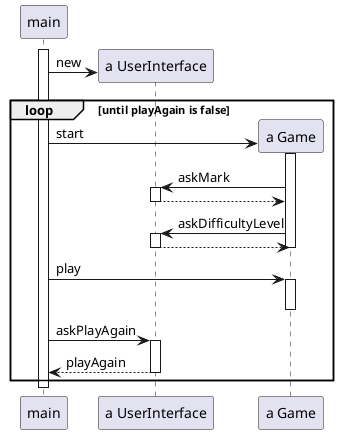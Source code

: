 @startuml
participant main

activate main

create "a UserInterface" as ui
main -> ui : new

loop until playAgain is false

create "a Game" as game
main -> game : start
activate game

game -> ui : askMark
activate ui
ui --> game 
deactivate ui

game -> ui : askDifficultyLevel
activate ui
ui --> game 
deactivate ui

deactivate game

main -> game : play
activate game
deactivate game

main -> ui : askPlayAgain
activate ui
ui --> main : playAgain
deactivate ui

end

deactivate main

@enduml
